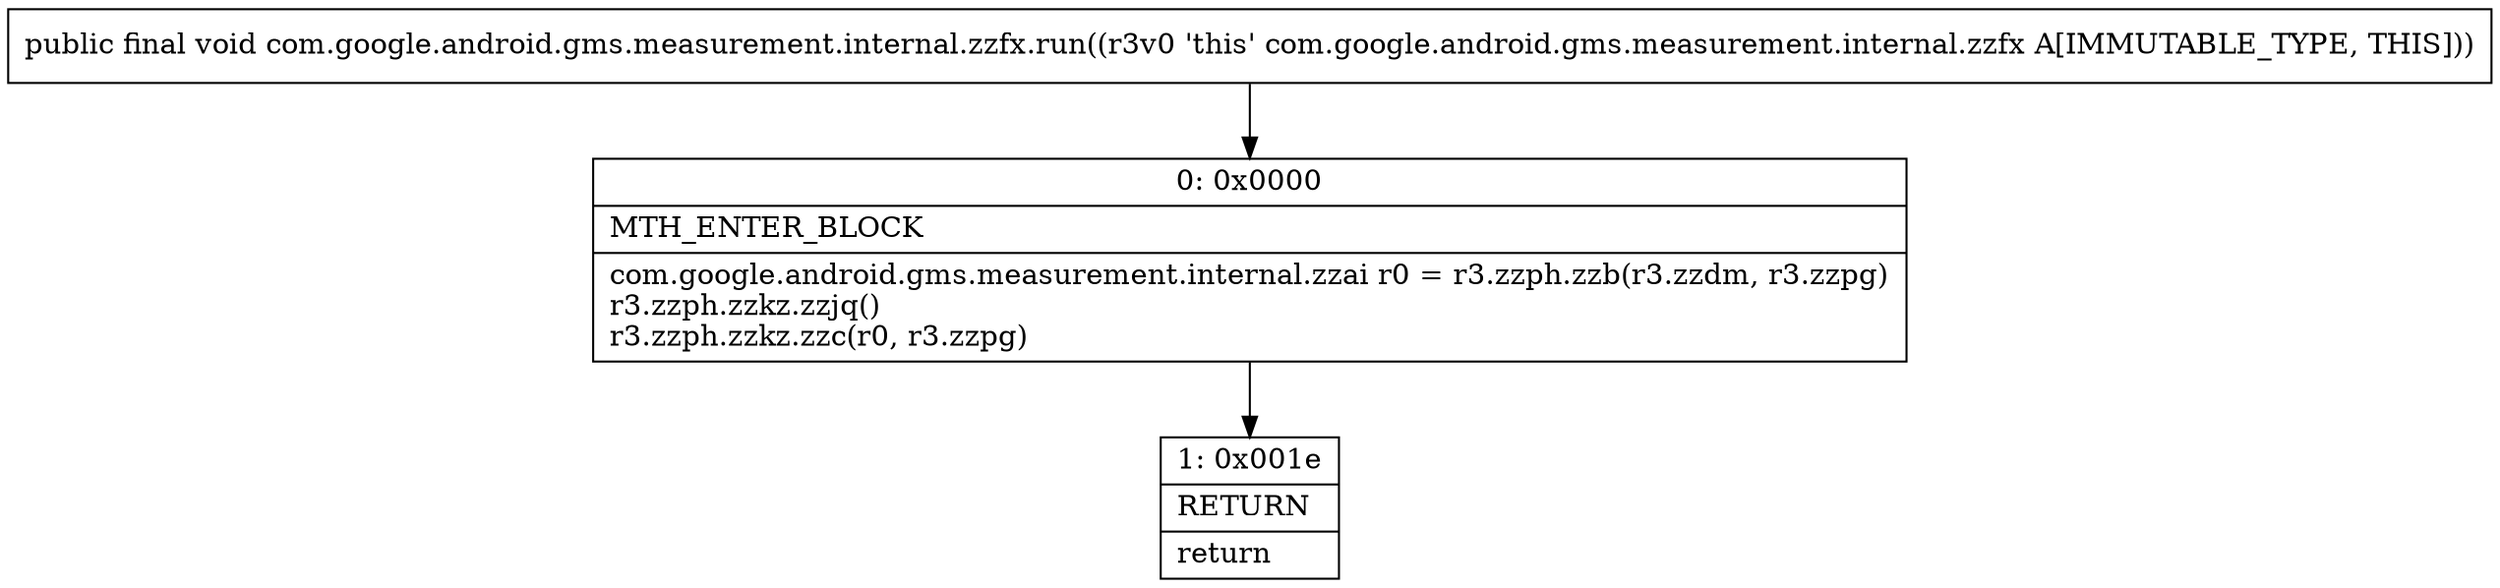 digraph "CFG forcom.google.android.gms.measurement.internal.zzfx.run()V" {
Node_0 [shape=record,label="{0\:\ 0x0000|MTH_ENTER_BLOCK\l|com.google.android.gms.measurement.internal.zzai r0 = r3.zzph.zzb(r3.zzdm, r3.zzpg)\lr3.zzph.zzkz.zzjq()\lr3.zzph.zzkz.zzc(r0, r3.zzpg)\l}"];
Node_1 [shape=record,label="{1\:\ 0x001e|RETURN\l|return\l}"];
MethodNode[shape=record,label="{public final void com.google.android.gms.measurement.internal.zzfx.run((r3v0 'this' com.google.android.gms.measurement.internal.zzfx A[IMMUTABLE_TYPE, THIS])) }"];
MethodNode -> Node_0;
Node_0 -> Node_1;
}

